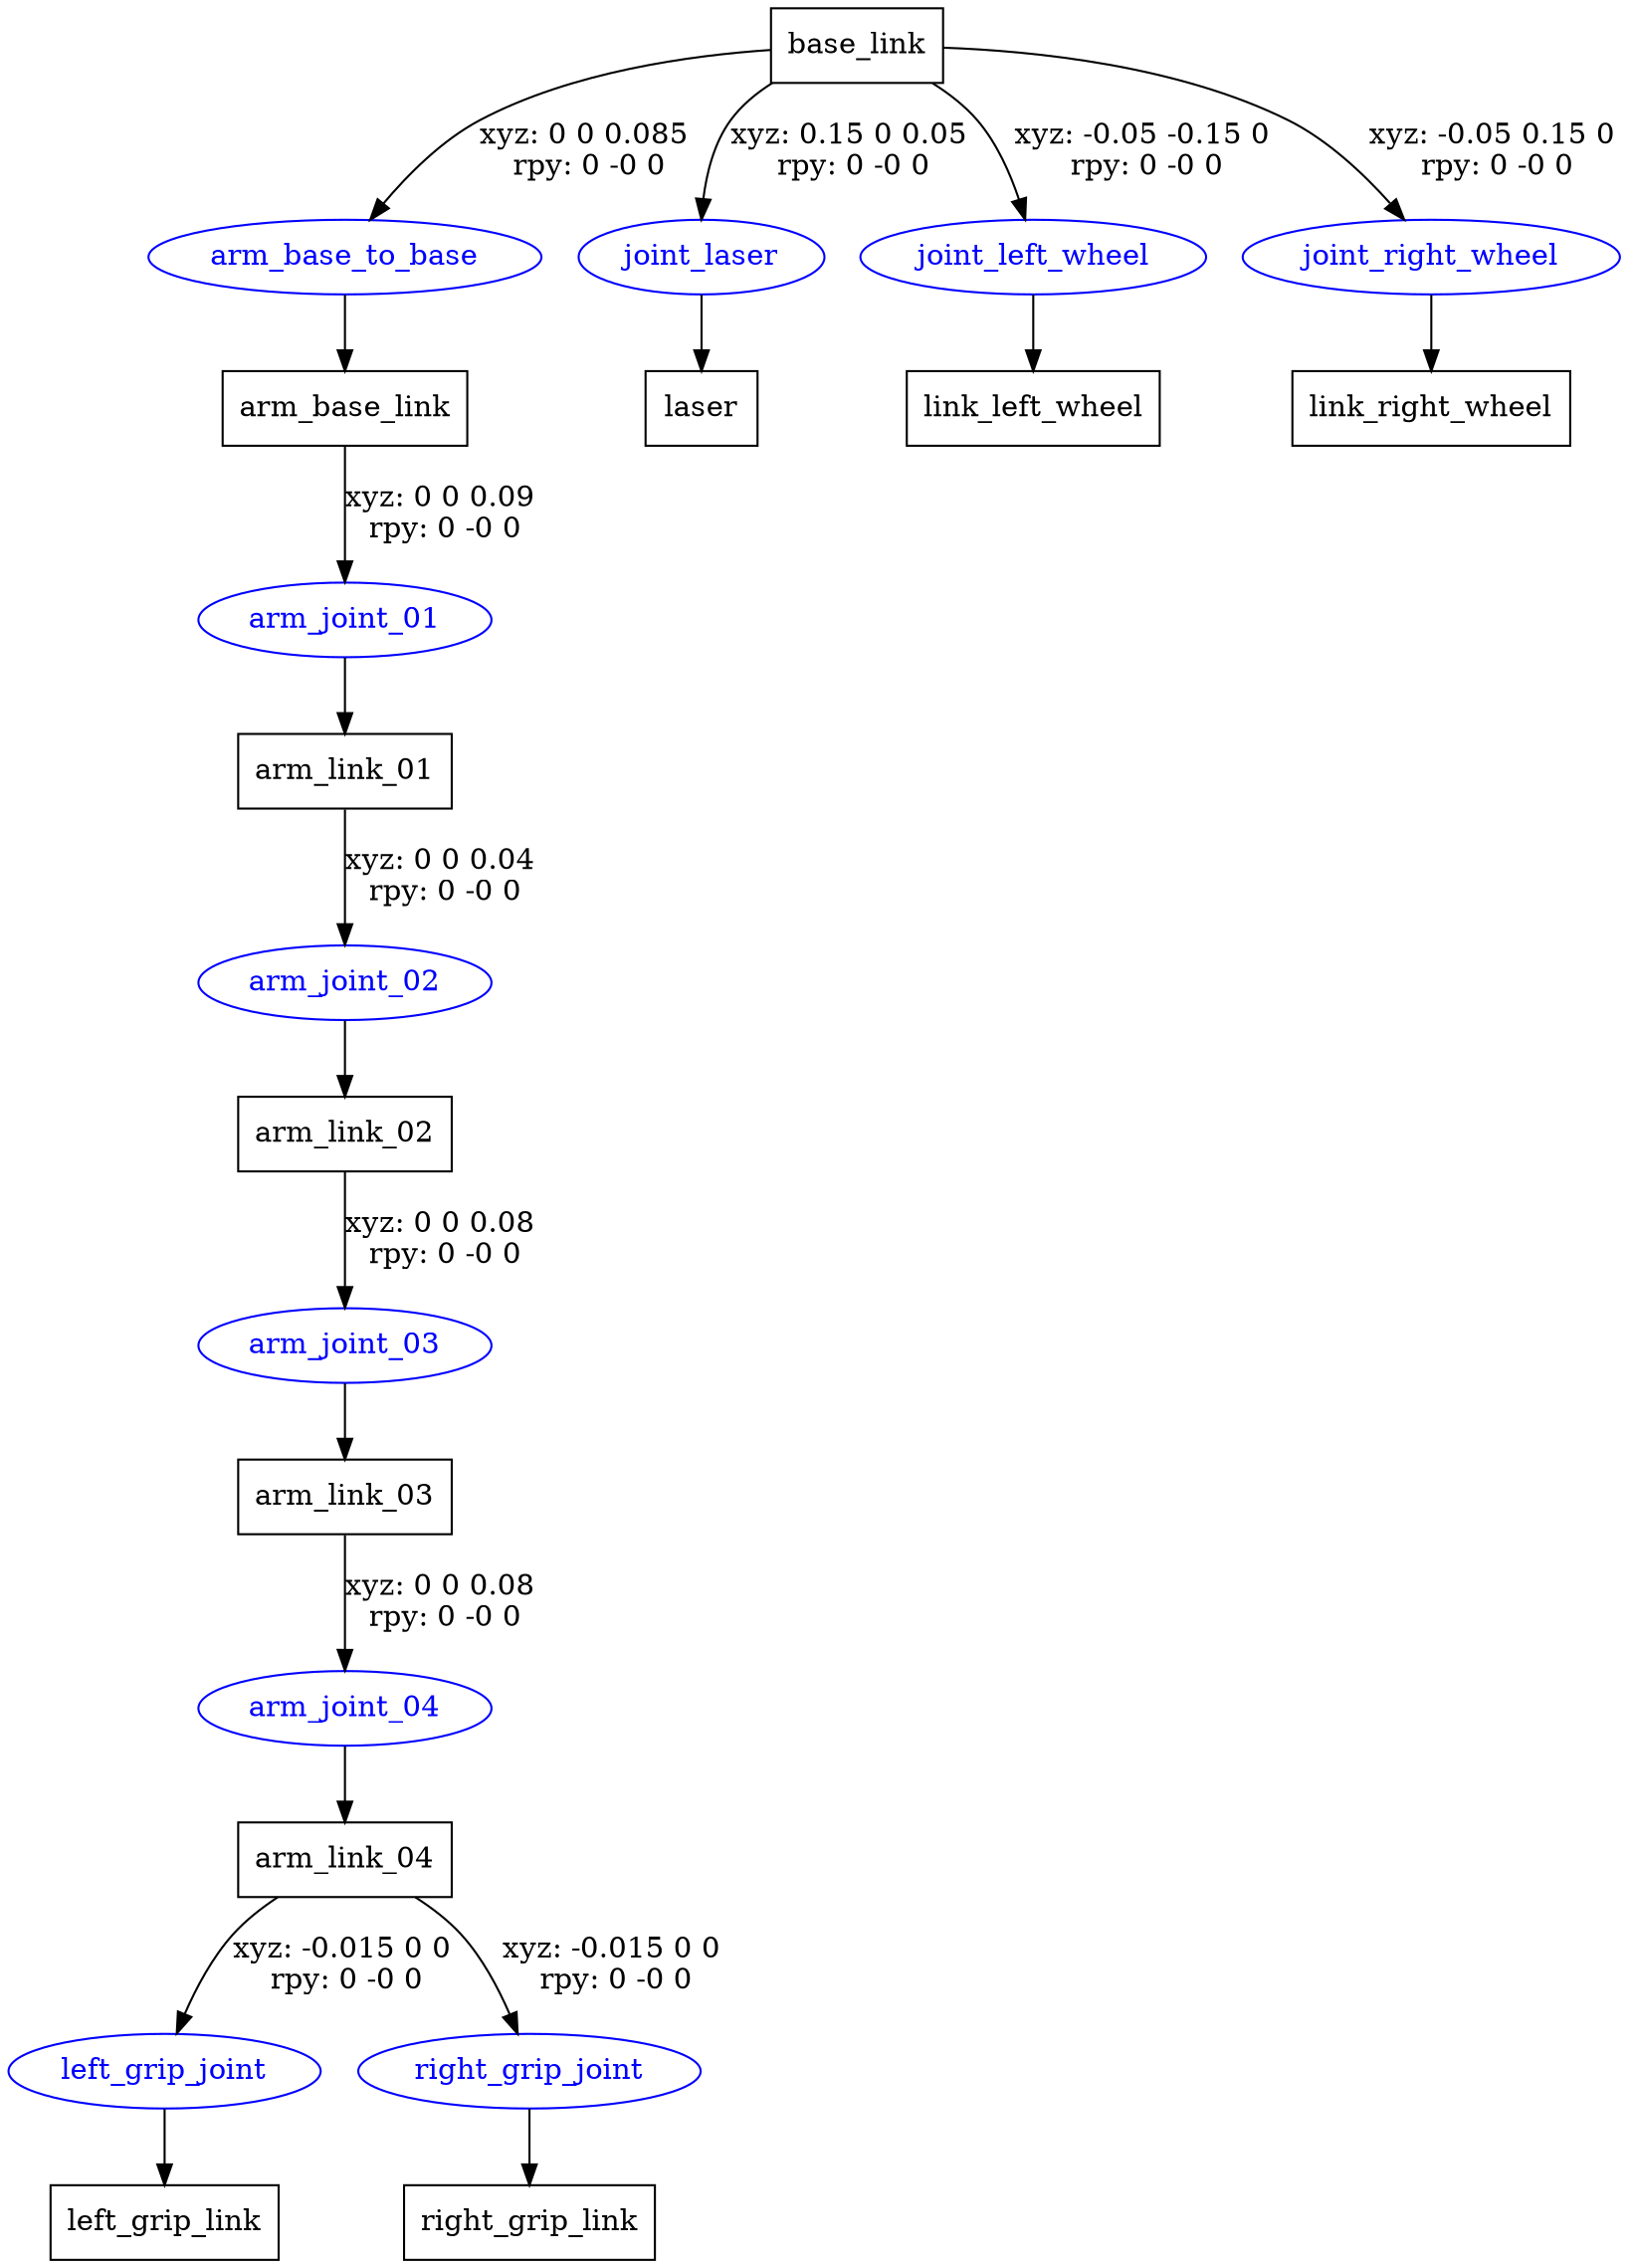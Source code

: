 digraph G {
node [shape=box];
"base_link" [label="base_link"];
"arm_base_link" [label="arm_base_link"];
"arm_link_01" [label="arm_link_01"];
"arm_link_02" [label="arm_link_02"];
"arm_link_03" [label="arm_link_03"];
"arm_link_04" [label="arm_link_04"];
"left_grip_link" [label="left_grip_link"];
"right_grip_link" [label="right_grip_link"];
"laser" [label="laser"];
"link_left_wheel" [label="link_left_wheel"];
"link_right_wheel" [label="link_right_wheel"];
node [shape=ellipse, color=blue, fontcolor=blue];
"base_link" -> "arm_base_to_base" [label="xyz: 0 0 0.085 \nrpy: 0 -0 0"]
"arm_base_to_base" -> "arm_base_link"
"arm_base_link" -> "arm_joint_01" [label="xyz: 0 0 0.09 \nrpy: 0 -0 0"]
"arm_joint_01" -> "arm_link_01"
"arm_link_01" -> "arm_joint_02" [label="xyz: 0 0 0.04 \nrpy: 0 -0 0"]
"arm_joint_02" -> "arm_link_02"
"arm_link_02" -> "arm_joint_03" [label="xyz: 0 0 0.08 \nrpy: 0 -0 0"]
"arm_joint_03" -> "arm_link_03"
"arm_link_03" -> "arm_joint_04" [label="xyz: 0 0 0.08 \nrpy: 0 -0 0"]
"arm_joint_04" -> "arm_link_04"
"arm_link_04" -> "left_grip_joint" [label="xyz: -0.015 0 0 \nrpy: 0 -0 0"]
"left_grip_joint" -> "left_grip_link"
"arm_link_04" -> "right_grip_joint" [label="xyz: -0.015 0 0 \nrpy: 0 -0 0"]
"right_grip_joint" -> "right_grip_link"
"base_link" -> "joint_laser" [label="xyz: 0.15 0 0.05 \nrpy: 0 -0 0"]
"joint_laser" -> "laser"
"base_link" -> "joint_left_wheel" [label="xyz: -0.05 -0.15 0 \nrpy: 0 -0 0"]
"joint_left_wheel" -> "link_left_wheel"
"base_link" -> "joint_right_wheel" [label="xyz: -0.05 0.15 0 \nrpy: 0 -0 0"]
"joint_right_wheel" -> "link_right_wheel"
}
